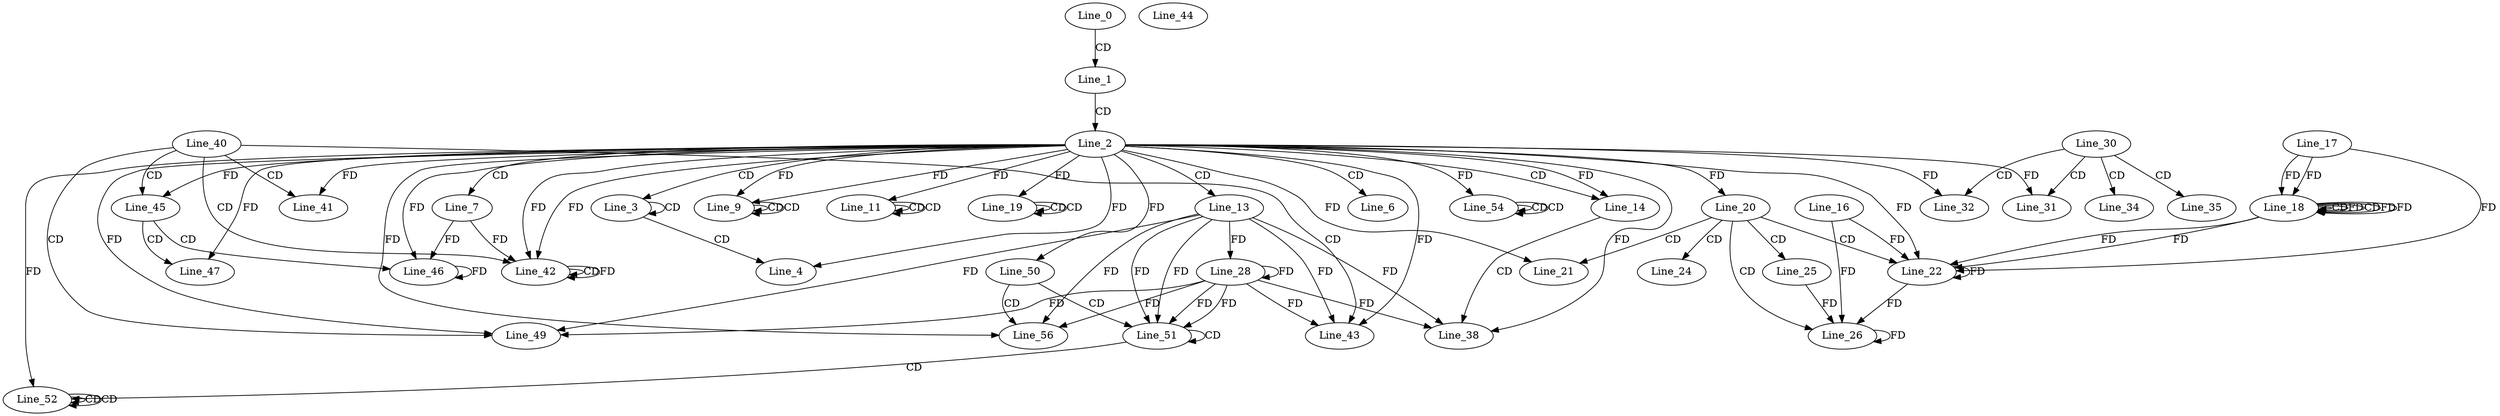 digraph G {
  Line_0;
  Line_1;
  Line_2;
  Line_3;
  Line_3;
  Line_4;
  Line_6;
  Line_7;
  Line_9;
  Line_9;
  Line_9;
  Line_9;
  Line_11;
  Line_11;
  Line_11;
  Line_13;
  Line_14;
  Line_14;
  Line_18;
  Line_18;
  Line_17;
  Line_18;
  Line_19;
  Line_19;
  Line_19;
  Line_20;
  Line_21;
  Line_22;
  Line_16;
  Line_22;
  Line_24;
  Line_25;
  Line_26;
  Line_26;
  Line_28;
  Line_30;
  Line_31;
  Line_32;
  Line_34;
  Line_35;
  Line_38;
  Line_40;
  Line_41;
  Line_42;
  Line_42;
  Line_42;
  Line_42;
  Line_43;
  Line_44;
  Line_45;
  Line_45;
  Line_46;
  Line_46;
  Line_47;
  Line_49;
  Line_50;
  Line_50;
  Line_51;
  Line_51;
  Line_52;
  Line_52;
  Line_52;
  Line_54;
  Line_54;
  Line_54;
  Line_56;
  Line_0 -> Line_1 [ label="CD" ];
  Line_1 -> Line_2 [ label="CD" ];
  Line_2 -> Line_3 [ label="CD" ];
  Line_3 -> Line_3 [ label="CD" ];
  Line_3 -> Line_4 [ label="CD" ];
  Line_2 -> Line_4 [ label="FD" ];
  Line_2 -> Line_6 [ label="CD" ];
  Line_2 -> Line_7 [ label="CD" ];
  Line_2 -> Line_9 [ label="FD" ];
  Line_9 -> Line_9 [ label="CD" ];
  Line_2 -> Line_9 [ label="FD" ];
  Line_9 -> Line_9 [ label="CD" ];
  Line_11 -> Line_11 [ label="CD" ];
  Line_2 -> Line_11 [ label="FD" ];
  Line_11 -> Line_11 [ label="CD" ];
  Line_2 -> Line_13 [ label="CD" ];
  Line_2 -> Line_14 [ label="CD" ];
  Line_2 -> Line_14 [ label="FD" ];
  Line_18 -> Line_18 [ label="CD" ];
  Line_17 -> Line_18 [ label="FD" ];
  Line_18 -> Line_18 [ label="FD" ];
  Line_18 -> Line_18 [ label="CD" ];
  Line_17 -> Line_18 [ label="FD" ];
  Line_18 -> Line_18 [ label="FD" ];
  Line_18 -> Line_18 [ label="FD" ];
  Line_19 -> Line_19 [ label="CD" ];
  Line_2 -> Line_19 [ label="FD" ];
  Line_19 -> Line_19 [ label="CD" ];
  Line_2 -> Line_20 [ label="FD" ];
  Line_20 -> Line_21 [ label="CD" ];
  Line_2 -> Line_21 [ label="FD" ];
  Line_20 -> Line_22 [ label="CD" ];
  Line_16 -> Line_22 [ label="FD" ];
  Line_22 -> Line_22 [ label="FD" ];
  Line_2 -> Line_22 [ label="FD" ];
  Line_17 -> Line_22 [ label="FD" ];
  Line_18 -> Line_22 [ label="FD" ];
  Line_18 -> Line_22 [ label="FD" ];
  Line_20 -> Line_24 [ label="CD" ];
  Line_20 -> Line_25 [ label="CD" ];
  Line_20 -> Line_26 [ label="CD" ];
  Line_16 -> Line_26 [ label="FD" ];
  Line_22 -> Line_26 [ label="FD" ];
  Line_26 -> Line_26 [ label="FD" ];
  Line_25 -> Line_26 [ label="FD" ];
  Line_13 -> Line_28 [ label="FD" ];
  Line_28 -> Line_28 [ label="FD" ];
  Line_30 -> Line_31 [ label="CD" ];
  Line_2 -> Line_31 [ label="FD" ];
  Line_30 -> Line_32 [ label="CD" ];
  Line_2 -> Line_32 [ label="FD" ];
  Line_30 -> Line_34 [ label="CD" ];
  Line_30 -> Line_35 [ label="CD" ];
  Line_14 -> Line_38 [ label="CD" ];
  Line_13 -> Line_38 [ label="FD" ];
  Line_28 -> Line_38 [ label="FD" ];
  Line_2 -> Line_38 [ label="FD" ];
  Line_40 -> Line_41 [ label="CD" ];
  Line_2 -> Line_41 [ label="FD" ];
  Line_40 -> Line_42 [ label="CD" ];
  Line_2 -> Line_42 [ label="FD" ];
  Line_42 -> Line_42 [ label="CD" ];
  Line_7 -> Line_42 [ label="FD" ];
  Line_42 -> Line_42 [ label="FD" ];
  Line_2 -> Line_42 [ label="FD" ];
  Line_40 -> Line_43 [ label="CD" ];
  Line_13 -> Line_43 [ label="FD" ];
  Line_28 -> Line_43 [ label="FD" ];
  Line_2 -> Line_43 [ label="FD" ];
  Line_40 -> Line_45 [ label="CD" ];
  Line_2 -> Line_45 [ label="FD" ];
  Line_45 -> Line_46 [ label="CD" ];
  Line_7 -> Line_46 [ label="FD" ];
  Line_46 -> Line_46 [ label="FD" ];
  Line_2 -> Line_46 [ label="FD" ];
  Line_45 -> Line_47 [ label="CD" ];
  Line_2 -> Line_47 [ label="FD" ];
  Line_40 -> Line_49 [ label="CD" ];
  Line_13 -> Line_49 [ label="FD" ];
  Line_28 -> Line_49 [ label="FD" ];
  Line_2 -> Line_49 [ label="FD" ];
  Line_2 -> Line_50 [ label="FD" ];
  Line_50 -> Line_51 [ label="CD" ];
  Line_13 -> Line_51 [ label="FD" ];
  Line_28 -> Line_51 [ label="FD" ];
  Line_51 -> Line_51 [ label="CD" ];
  Line_13 -> Line_51 [ label="FD" ];
  Line_28 -> Line_51 [ label="FD" ];
  Line_51 -> Line_52 [ label="CD" ];
  Line_52 -> Line_52 [ label="CD" ];
  Line_2 -> Line_52 [ label="FD" ];
  Line_52 -> Line_52 [ label="CD" ];
  Line_54 -> Line_54 [ label="CD" ];
  Line_2 -> Line_54 [ label="FD" ];
  Line_54 -> Line_54 [ label="CD" ];
  Line_50 -> Line_56 [ label="CD" ];
  Line_13 -> Line_56 [ label="FD" ];
  Line_28 -> Line_56 [ label="FD" ];
  Line_2 -> Line_56 [ label="FD" ];
}
